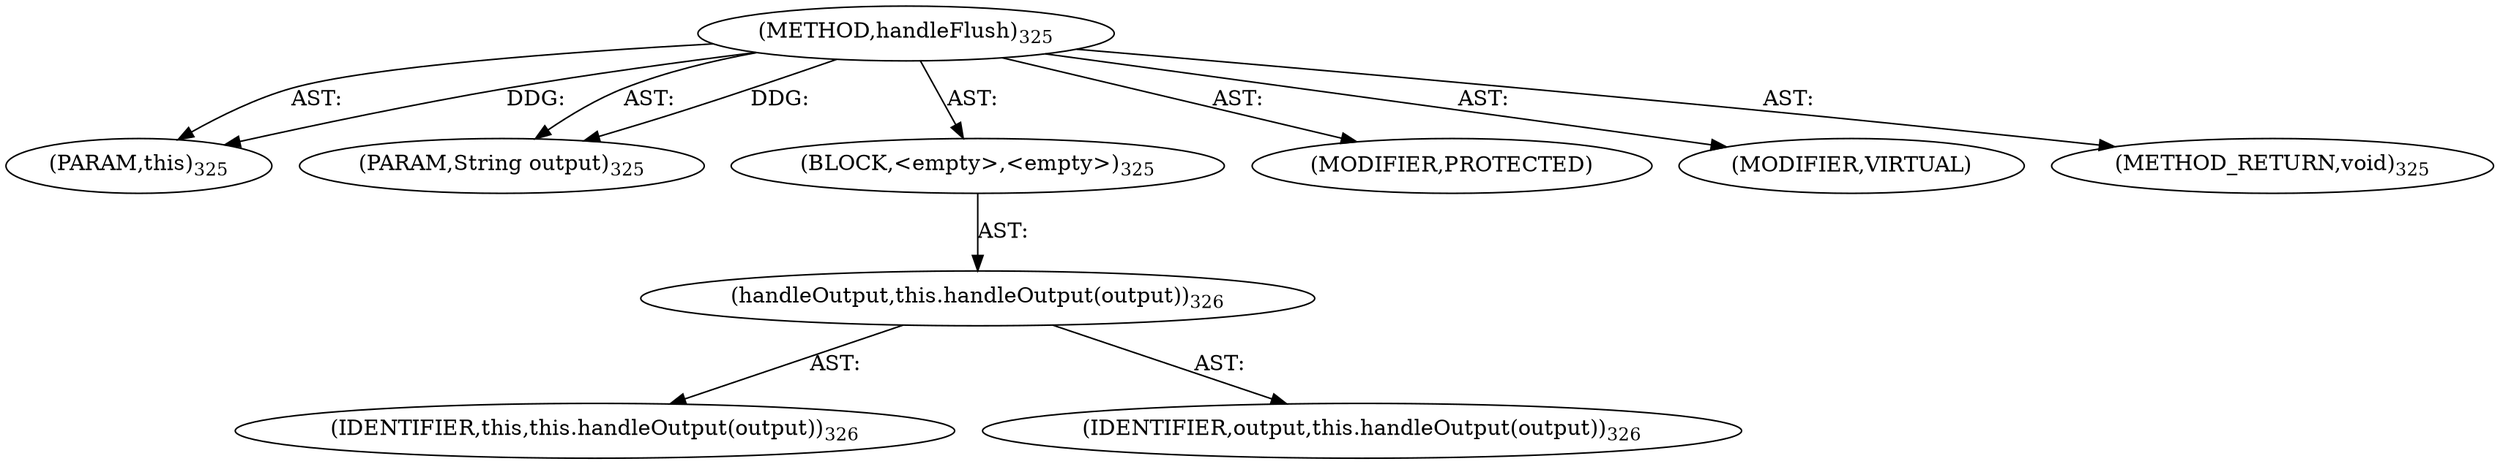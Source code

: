 digraph "handleFlush" {  
"111669149713" [label = <(METHOD,handleFlush)<SUB>325</SUB>> ]
"115964117001" [label = <(PARAM,this)<SUB>325</SUB>> ]
"115964117025" [label = <(PARAM,String output)<SUB>325</SUB>> ]
"25769803798" [label = <(BLOCK,&lt;empty&gt;,&lt;empty&gt;)<SUB>325</SUB>> ]
"30064771115" [label = <(handleOutput,this.handleOutput(output))<SUB>326</SUB>> ]
"68719476747" [label = <(IDENTIFIER,this,this.handleOutput(output))<SUB>326</SUB>> ]
"68719476793" [label = <(IDENTIFIER,output,this.handleOutput(output))<SUB>326</SUB>> ]
"133143986217" [label = <(MODIFIER,PROTECTED)> ]
"133143986218" [label = <(MODIFIER,VIRTUAL)> ]
"128849018897" [label = <(METHOD_RETURN,void)<SUB>325</SUB>> ]
  "111669149713" -> "115964117001"  [ label = "AST: "] 
  "111669149713" -> "115964117025"  [ label = "AST: "] 
  "111669149713" -> "25769803798"  [ label = "AST: "] 
  "111669149713" -> "133143986217"  [ label = "AST: "] 
  "111669149713" -> "133143986218"  [ label = "AST: "] 
  "111669149713" -> "128849018897"  [ label = "AST: "] 
  "25769803798" -> "30064771115"  [ label = "AST: "] 
  "30064771115" -> "68719476747"  [ label = "AST: "] 
  "30064771115" -> "68719476793"  [ label = "AST: "] 
  "111669149713" -> "115964117001"  [ label = "DDG: "] 
  "111669149713" -> "115964117025"  [ label = "DDG: "] 
}
